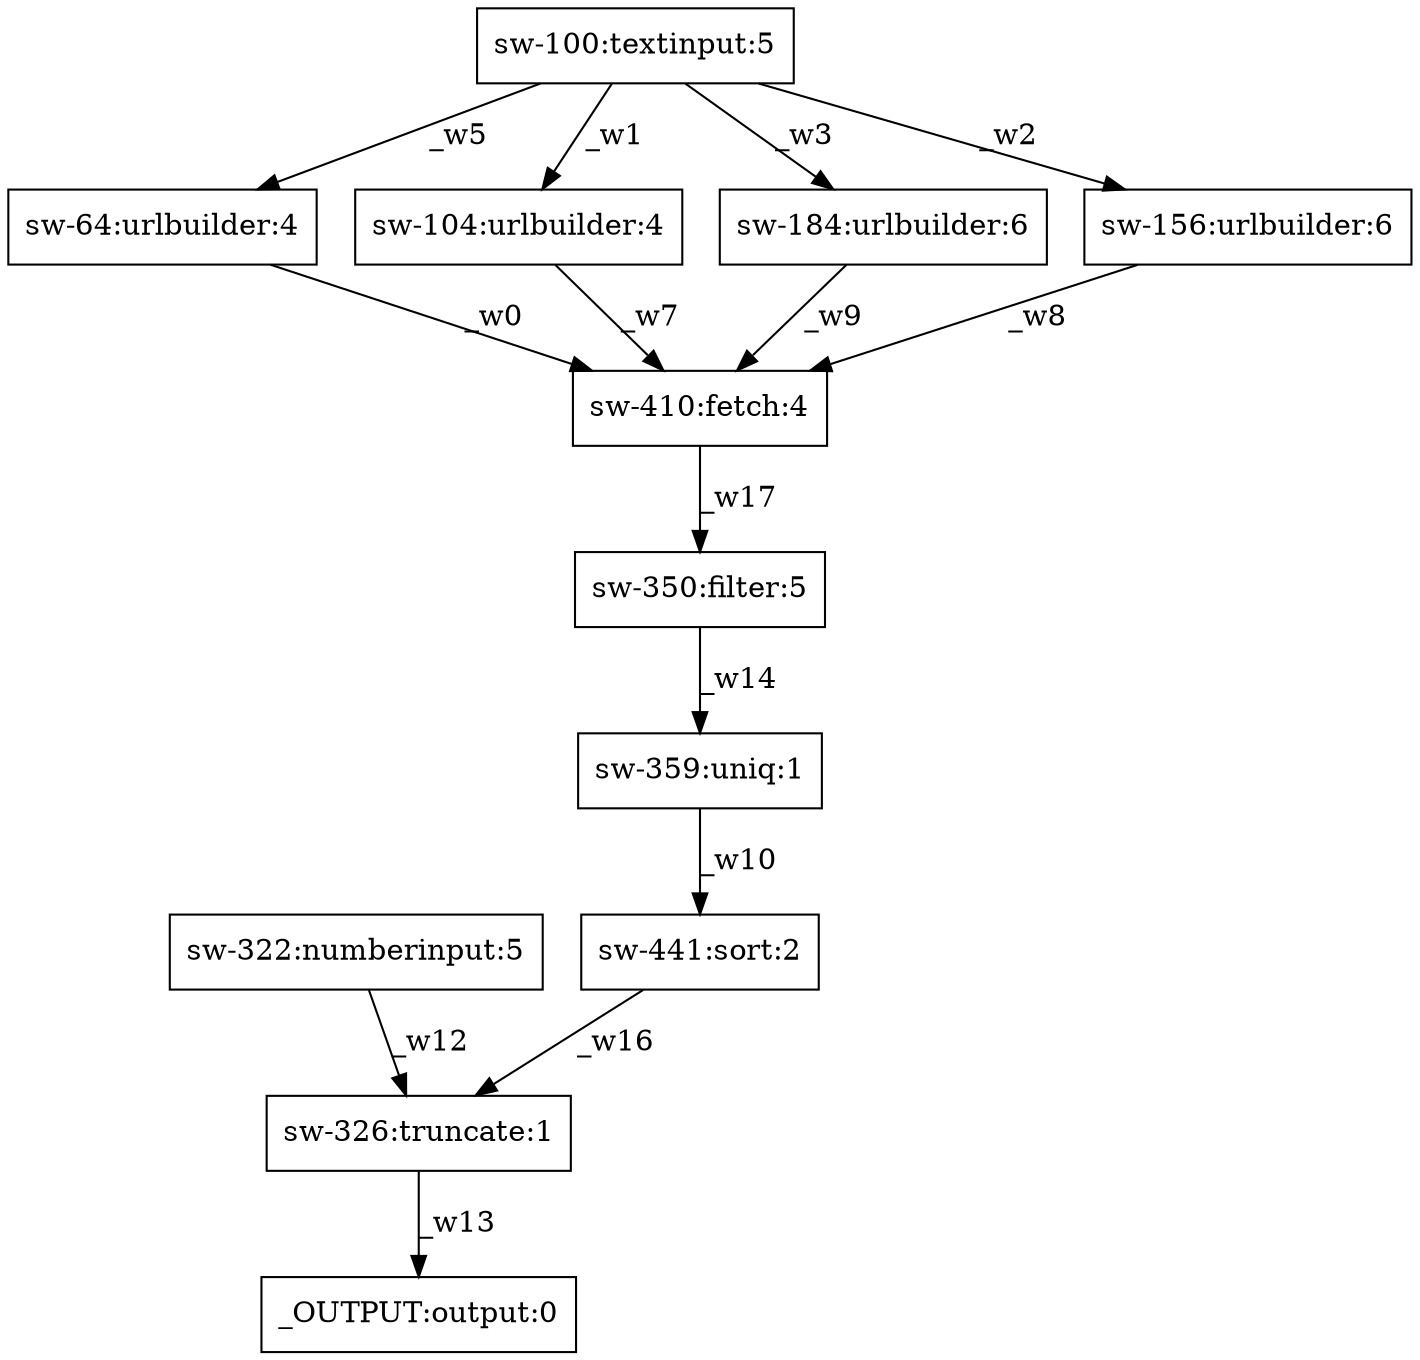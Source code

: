 digraph test1 { node [shape=box] "_OUTPUT" [label="_OUTPUT:output:0"];"sw-64" [label="sw-64:urlbuilder:4"];"sw-104" [label="sw-104:urlbuilder:4"];"sw-326" [label="sw-326:truncate:1"];"sw-410" [label="sw-410:fetch:4"];"sw-359" [label="sw-359:uniq:1"];"sw-100" [label="sw-100:textinput:5"];"sw-184" [label="sw-184:urlbuilder:6"];"sw-350" [label="sw-350:filter:5"];"sw-156" [label="sw-156:urlbuilder:6"];"sw-322" [label="sw-322:numberinput:5"];"sw-441" [label="sw-441:sort:2"];"sw-64" -> "sw-410" [label="_w0"];"sw-100" -> "sw-104" [label="_w1"];"sw-100" -> "sw-156" [label="_w2"];"sw-100" -> "sw-184" [label="_w3"];"sw-100" -> "sw-64" [label="_w5"];"sw-104" -> "sw-410" [label="_w7"];"sw-156" -> "sw-410" [label="_w8"];"sw-184" -> "sw-410" [label="_w9"];"sw-359" -> "sw-441" [label="_w10"];"sw-322" -> "sw-326" [label="_w12"];"sw-326" -> "_OUTPUT" [label="_w13"];"sw-350" -> "sw-359" [label="_w14"];"sw-441" -> "sw-326" [label="_w16"];"sw-410" -> "sw-350" [label="_w17"];}